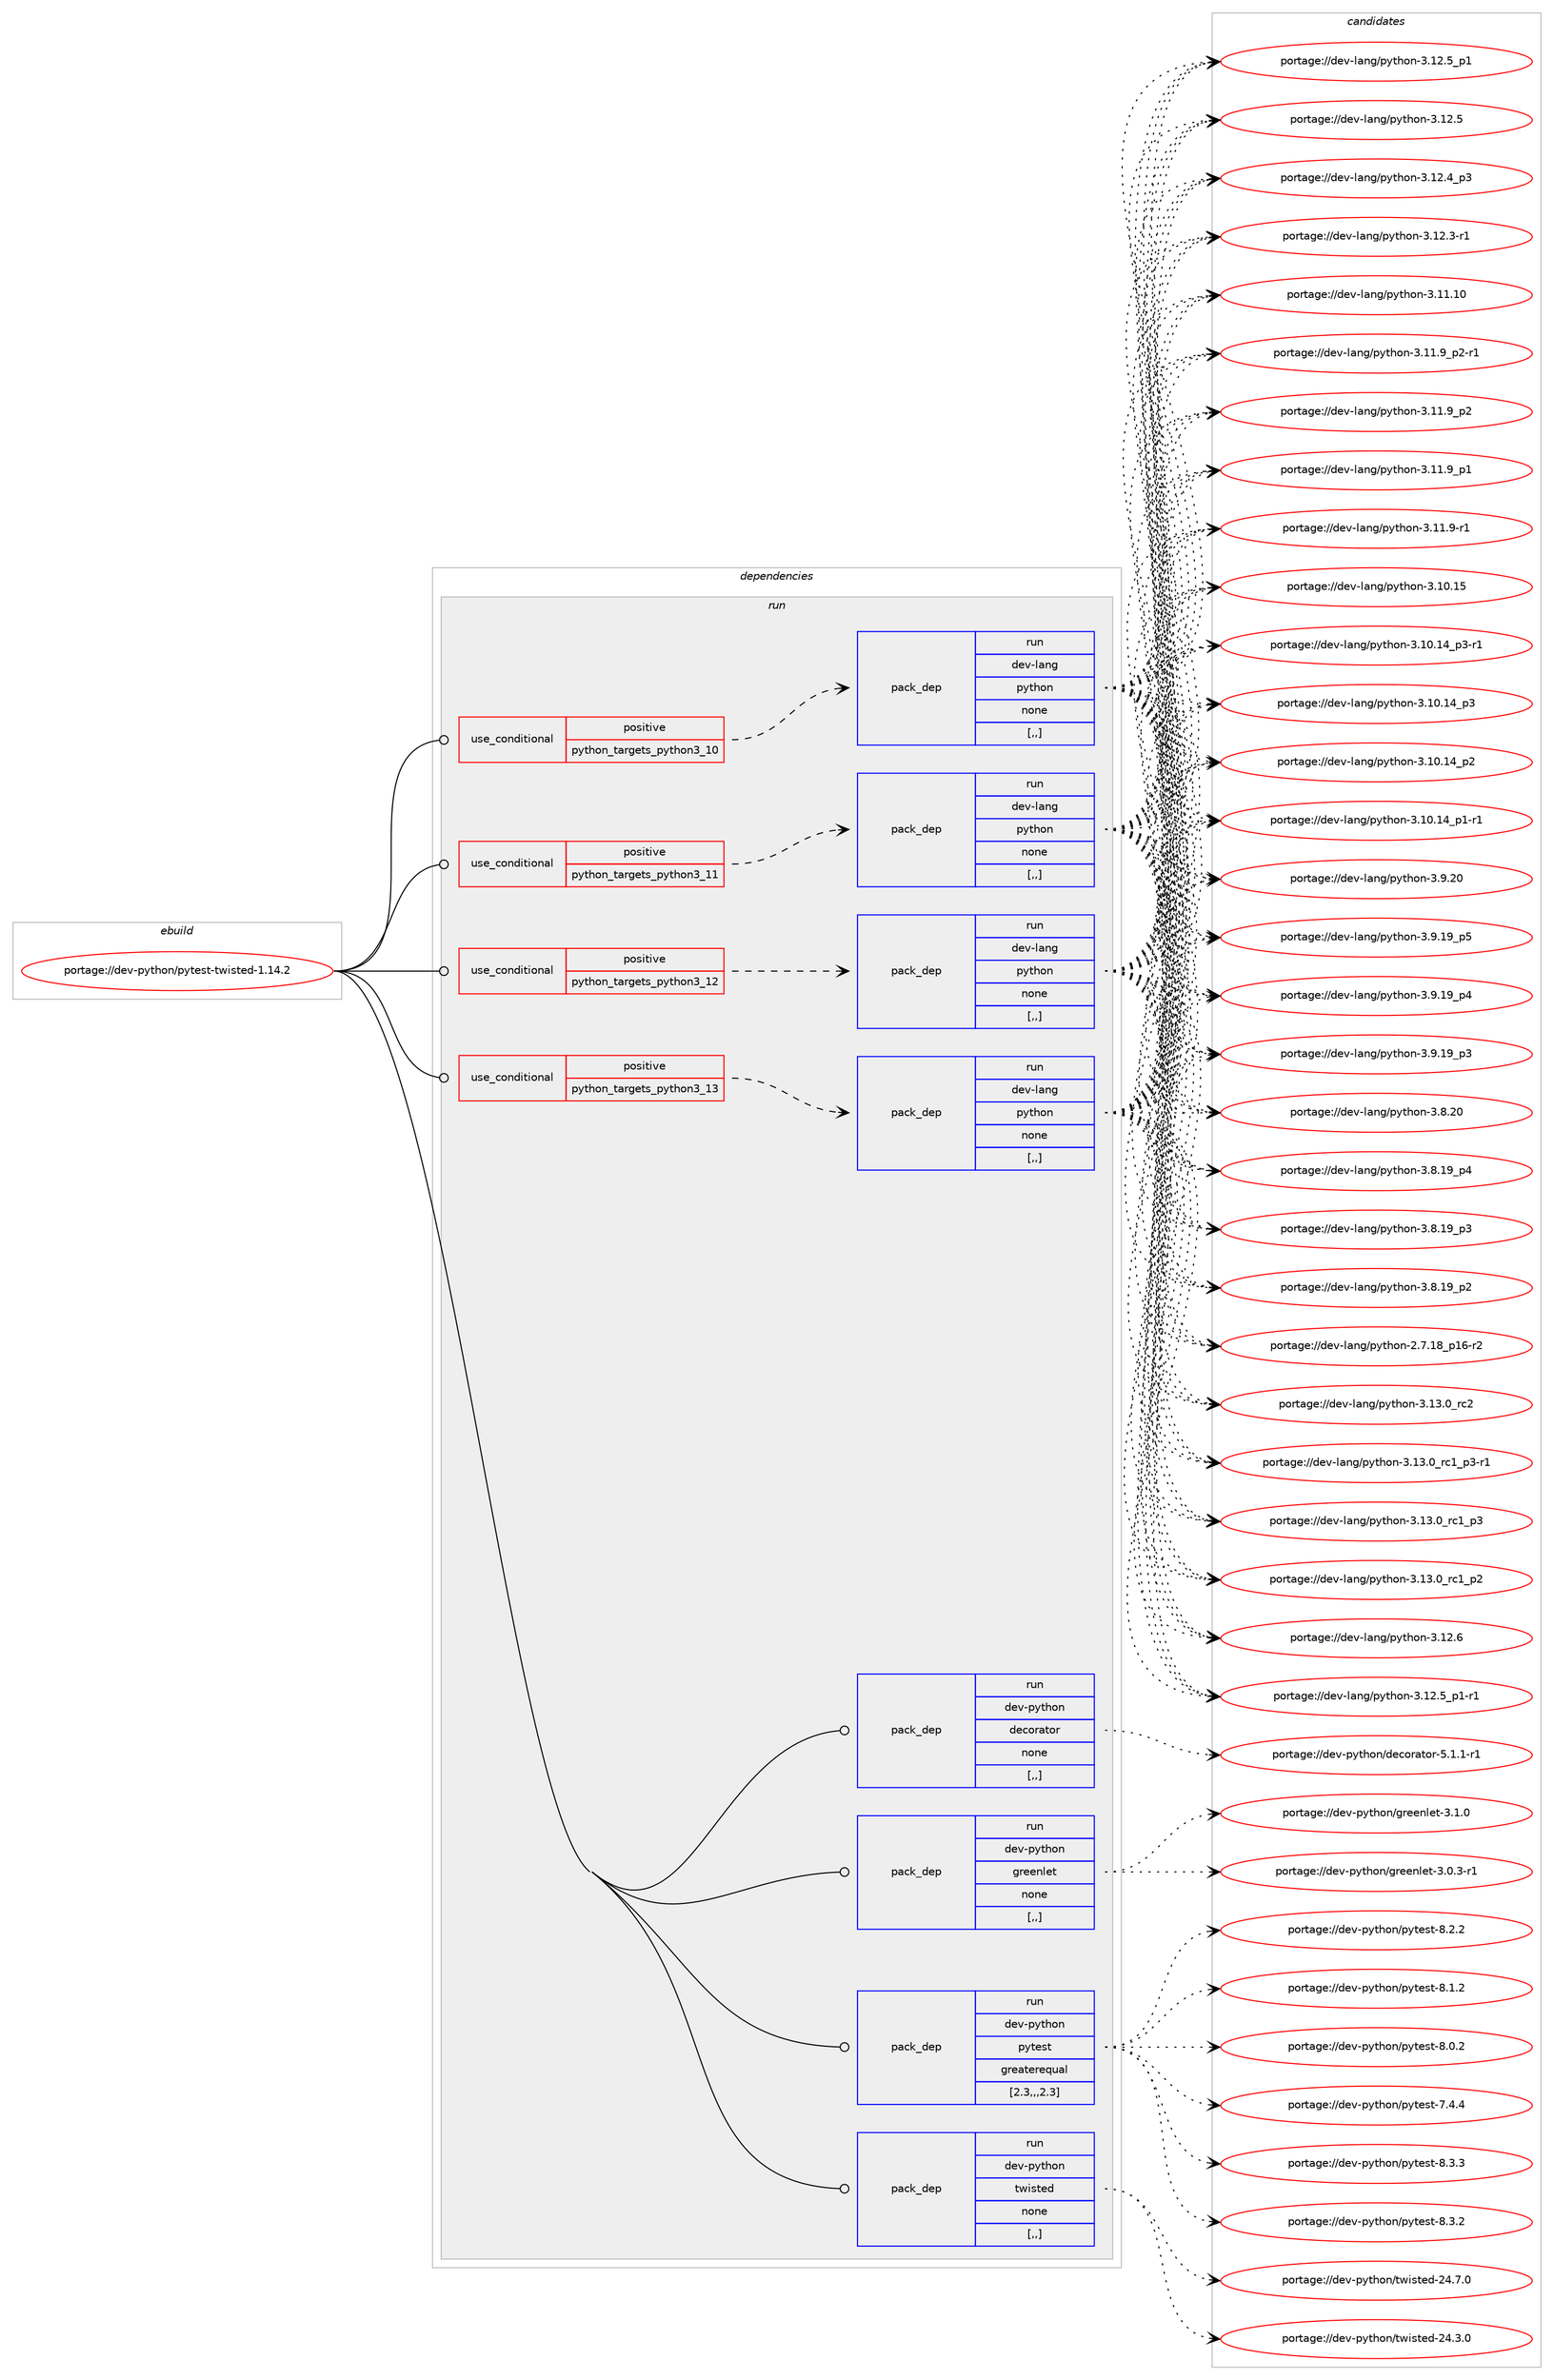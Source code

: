 digraph prolog {

# *************
# Graph options
# *************

newrank=true;
concentrate=true;
compound=true;
graph [rankdir=LR,fontname=Helvetica,fontsize=10,ranksep=1.5];#, ranksep=2.5, nodesep=0.2];
edge  [arrowhead=vee];
node  [fontname=Helvetica,fontsize=10];

# **********
# The ebuild
# **********

subgraph cluster_leftcol {
color=gray;
label=<<i>ebuild</i>>;
id [label="portage://dev-python/pytest-twisted-1.14.2", color=red, width=4, href="../dev-python/pytest-twisted-1.14.2.svg"];
}

# ****************
# The dependencies
# ****************

subgraph cluster_midcol {
color=gray;
label=<<i>dependencies</i>>;
subgraph cluster_compile {
fillcolor="#eeeeee";
style=filled;
label=<<i>compile</i>>;
}
subgraph cluster_compileandrun {
fillcolor="#eeeeee";
style=filled;
label=<<i>compile and run</i>>;
}
subgraph cluster_run {
fillcolor="#eeeeee";
style=filled;
label=<<i>run</i>>;
subgraph cond168730 {
dependency654809 [label=<<TABLE BORDER="0" CELLBORDER="1" CELLSPACING="0" CELLPADDING="4"><TR><TD ROWSPAN="3" CELLPADDING="10">use_conditional</TD></TR><TR><TD>positive</TD></TR><TR><TD>python_targets_python3_10</TD></TR></TABLE>>, shape=none, color=red];
subgraph pack481222 {
dependency654810 [label=<<TABLE BORDER="0" CELLBORDER="1" CELLSPACING="0" CELLPADDING="4" WIDTH="220"><TR><TD ROWSPAN="6" CELLPADDING="30">pack_dep</TD></TR><TR><TD WIDTH="110">run</TD></TR><TR><TD>dev-lang</TD></TR><TR><TD>python</TD></TR><TR><TD>none</TD></TR><TR><TD>[,,]</TD></TR></TABLE>>, shape=none, color=blue];
}
dependency654809:e -> dependency654810:w [weight=20,style="dashed",arrowhead="vee"];
}
id:e -> dependency654809:w [weight=20,style="solid",arrowhead="odot"];
subgraph cond168731 {
dependency654811 [label=<<TABLE BORDER="0" CELLBORDER="1" CELLSPACING="0" CELLPADDING="4"><TR><TD ROWSPAN="3" CELLPADDING="10">use_conditional</TD></TR><TR><TD>positive</TD></TR><TR><TD>python_targets_python3_11</TD></TR></TABLE>>, shape=none, color=red];
subgraph pack481223 {
dependency654812 [label=<<TABLE BORDER="0" CELLBORDER="1" CELLSPACING="0" CELLPADDING="4" WIDTH="220"><TR><TD ROWSPAN="6" CELLPADDING="30">pack_dep</TD></TR><TR><TD WIDTH="110">run</TD></TR><TR><TD>dev-lang</TD></TR><TR><TD>python</TD></TR><TR><TD>none</TD></TR><TR><TD>[,,]</TD></TR></TABLE>>, shape=none, color=blue];
}
dependency654811:e -> dependency654812:w [weight=20,style="dashed",arrowhead="vee"];
}
id:e -> dependency654811:w [weight=20,style="solid",arrowhead="odot"];
subgraph cond168732 {
dependency654813 [label=<<TABLE BORDER="0" CELLBORDER="1" CELLSPACING="0" CELLPADDING="4"><TR><TD ROWSPAN="3" CELLPADDING="10">use_conditional</TD></TR><TR><TD>positive</TD></TR><TR><TD>python_targets_python3_12</TD></TR></TABLE>>, shape=none, color=red];
subgraph pack481224 {
dependency654814 [label=<<TABLE BORDER="0" CELLBORDER="1" CELLSPACING="0" CELLPADDING="4" WIDTH="220"><TR><TD ROWSPAN="6" CELLPADDING="30">pack_dep</TD></TR><TR><TD WIDTH="110">run</TD></TR><TR><TD>dev-lang</TD></TR><TR><TD>python</TD></TR><TR><TD>none</TD></TR><TR><TD>[,,]</TD></TR></TABLE>>, shape=none, color=blue];
}
dependency654813:e -> dependency654814:w [weight=20,style="dashed",arrowhead="vee"];
}
id:e -> dependency654813:w [weight=20,style="solid",arrowhead="odot"];
subgraph cond168733 {
dependency654815 [label=<<TABLE BORDER="0" CELLBORDER="1" CELLSPACING="0" CELLPADDING="4"><TR><TD ROWSPAN="3" CELLPADDING="10">use_conditional</TD></TR><TR><TD>positive</TD></TR><TR><TD>python_targets_python3_13</TD></TR></TABLE>>, shape=none, color=red];
subgraph pack481225 {
dependency654816 [label=<<TABLE BORDER="0" CELLBORDER="1" CELLSPACING="0" CELLPADDING="4" WIDTH="220"><TR><TD ROWSPAN="6" CELLPADDING="30">pack_dep</TD></TR><TR><TD WIDTH="110">run</TD></TR><TR><TD>dev-lang</TD></TR><TR><TD>python</TD></TR><TR><TD>none</TD></TR><TR><TD>[,,]</TD></TR></TABLE>>, shape=none, color=blue];
}
dependency654815:e -> dependency654816:w [weight=20,style="dashed",arrowhead="vee"];
}
id:e -> dependency654815:w [weight=20,style="solid",arrowhead="odot"];
subgraph pack481226 {
dependency654817 [label=<<TABLE BORDER="0" CELLBORDER="1" CELLSPACING="0" CELLPADDING="4" WIDTH="220"><TR><TD ROWSPAN="6" CELLPADDING="30">pack_dep</TD></TR><TR><TD WIDTH="110">run</TD></TR><TR><TD>dev-python</TD></TR><TR><TD>decorator</TD></TR><TR><TD>none</TD></TR><TR><TD>[,,]</TD></TR></TABLE>>, shape=none, color=blue];
}
id:e -> dependency654817:w [weight=20,style="solid",arrowhead="odot"];
subgraph pack481227 {
dependency654818 [label=<<TABLE BORDER="0" CELLBORDER="1" CELLSPACING="0" CELLPADDING="4" WIDTH="220"><TR><TD ROWSPAN="6" CELLPADDING="30">pack_dep</TD></TR><TR><TD WIDTH="110">run</TD></TR><TR><TD>dev-python</TD></TR><TR><TD>greenlet</TD></TR><TR><TD>none</TD></TR><TR><TD>[,,]</TD></TR></TABLE>>, shape=none, color=blue];
}
id:e -> dependency654818:w [weight=20,style="solid",arrowhead="odot"];
subgraph pack481228 {
dependency654819 [label=<<TABLE BORDER="0" CELLBORDER="1" CELLSPACING="0" CELLPADDING="4" WIDTH="220"><TR><TD ROWSPAN="6" CELLPADDING="30">pack_dep</TD></TR><TR><TD WIDTH="110">run</TD></TR><TR><TD>dev-python</TD></TR><TR><TD>pytest</TD></TR><TR><TD>greaterequal</TD></TR><TR><TD>[2.3,,,2.3]</TD></TR></TABLE>>, shape=none, color=blue];
}
id:e -> dependency654819:w [weight=20,style="solid",arrowhead="odot"];
subgraph pack481229 {
dependency654820 [label=<<TABLE BORDER="0" CELLBORDER="1" CELLSPACING="0" CELLPADDING="4" WIDTH="220"><TR><TD ROWSPAN="6" CELLPADDING="30">pack_dep</TD></TR><TR><TD WIDTH="110">run</TD></TR><TR><TD>dev-python</TD></TR><TR><TD>twisted</TD></TR><TR><TD>none</TD></TR><TR><TD>[,,]</TD></TR></TABLE>>, shape=none, color=blue];
}
id:e -> dependency654820:w [weight=20,style="solid",arrowhead="odot"];
}
}

# **************
# The candidates
# **************

subgraph cluster_choices {
rank=same;
color=gray;
label=<<i>candidates</i>>;

subgraph choice481222 {
color=black;
nodesep=1;
choice10010111845108971101034711212111610411111045514649514648951149950 [label="portage://dev-lang/python-3.13.0_rc2", color=red, width=4,href="../dev-lang/python-3.13.0_rc2.svg"];
choice1001011184510897110103471121211161041111104551464951464895114994995112514511449 [label="portage://dev-lang/python-3.13.0_rc1_p3-r1", color=red, width=4,href="../dev-lang/python-3.13.0_rc1_p3-r1.svg"];
choice100101118451089711010347112121116104111110455146495146489511499499511251 [label="portage://dev-lang/python-3.13.0_rc1_p3", color=red, width=4,href="../dev-lang/python-3.13.0_rc1_p3.svg"];
choice100101118451089711010347112121116104111110455146495146489511499499511250 [label="portage://dev-lang/python-3.13.0_rc1_p2", color=red, width=4,href="../dev-lang/python-3.13.0_rc1_p2.svg"];
choice10010111845108971101034711212111610411111045514649504654 [label="portage://dev-lang/python-3.12.6", color=red, width=4,href="../dev-lang/python-3.12.6.svg"];
choice1001011184510897110103471121211161041111104551464950465395112494511449 [label="portage://dev-lang/python-3.12.5_p1-r1", color=red, width=4,href="../dev-lang/python-3.12.5_p1-r1.svg"];
choice100101118451089711010347112121116104111110455146495046539511249 [label="portage://dev-lang/python-3.12.5_p1", color=red, width=4,href="../dev-lang/python-3.12.5_p1.svg"];
choice10010111845108971101034711212111610411111045514649504653 [label="portage://dev-lang/python-3.12.5", color=red, width=4,href="../dev-lang/python-3.12.5.svg"];
choice100101118451089711010347112121116104111110455146495046529511251 [label="portage://dev-lang/python-3.12.4_p3", color=red, width=4,href="../dev-lang/python-3.12.4_p3.svg"];
choice100101118451089711010347112121116104111110455146495046514511449 [label="portage://dev-lang/python-3.12.3-r1", color=red, width=4,href="../dev-lang/python-3.12.3-r1.svg"];
choice1001011184510897110103471121211161041111104551464949464948 [label="portage://dev-lang/python-3.11.10", color=red, width=4,href="../dev-lang/python-3.11.10.svg"];
choice1001011184510897110103471121211161041111104551464949465795112504511449 [label="portage://dev-lang/python-3.11.9_p2-r1", color=red, width=4,href="../dev-lang/python-3.11.9_p2-r1.svg"];
choice100101118451089711010347112121116104111110455146494946579511250 [label="portage://dev-lang/python-3.11.9_p2", color=red, width=4,href="../dev-lang/python-3.11.9_p2.svg"];
choice100101118451089711010347112121116104111110455146494946579511249 [label="portage://dev-lang/python-3.11.9_p1", color=red, width=4,href="../dev-lang/python-3.11.9_p1.svg"];
choice100101118451089711010347112121116104111110455146494946574511449 [label="portage://dev-lang/python-3.11.9-r1", color=red, width=4,href="../dev-lang/python-3.11.9-r1.svg"];
choice1001011184510897110103471121211161041111104551464948464953 [label="portage://dev-lang/python-3.10.15", color=red, width=4,href="../dev-lang/python-3.10.15.svg"];
choice100101118451089711010347112121116104111110455146494846495295112514511449 [label="portage://dev-lang/python-3.10.14_p3-r1", color=red, width=4,href="../dev-lang/python-3.10.14_p3-r1.svg"];
choice10010111845108971101034711212111610411111045514649484649529511251 [label="portage://dev-lang/python-3.10.14_p3", color=red, width=4,href="../dev-lang/python-3.10.14_p3.svg"];
choice10010111845108971101034711212111610411111045514649484649529511250 [label="portage://dev-lang/python-3.10.14_p2", color=red, width=4,href="../dev-lang/python-3.10.14_p2.svg"];
choice100101118451089711010347112121116104111110455146494846495295112494511449 [label="portage://dev-lang/python-3.10.14_p1-r1", color=red, width=4,href="../dev-lang/python-3.10.14_p1-r1.svg"];
choice10010111845108971101034711212111610411111045514657465048 [label="portage://dev-lang/python-3.9.20", color=red, width=4,href="../dev-lang/python-3.9.20.svg"];
choice100101118451089711010347112121116104111110455146574649579511253 [label="portage://dev-lang/python-3.9.19_p5", color=red, width=4,href="../dev-lang/python-3.9.19_p5.svg"];
choice100101118451089711010347112121116104111110455146574649579511252 [label="portage://dev-lang/python-3.9.19_p4", color=red, width=4,href="../dev-lang/python-3.9.19_p4.svg"];
choice100101118451089711010347112121116104111110455146574649579511251 [label="portage://dev-lang/python-3.9.19_p3", color=red, width=4,href="../dev-lang/python-3.9.19_p3.svg"];
choice10010111845108971101034711212111610411111045514656465048 [label="portage://dev-lang/python-3.8.20", color=red, width=4,href="../dev-lang/python-3.8.20.svg"];
choice100101118451089711010347112121116104111110455146564649579511252 [label="portage://dev-lang/python-3.8.19_p4", color=red, width=4,href="../dev-lang/python-3.8.19_p4.svg"];
choice100101118451089711010347112121116104111110455146564649579511251 [label="portage://dev-lang/python-3.8.19_p3", color=red, width=4,href="../dev-lang/python-3.8.19_p3.svg"];
choice100101118451089711010347112121116104111110455146564649579511250 [label="portage://dev-lang/python-3.8.19_p2", color=red, width=4,href="../dev-lang/python-3.8.19_p2.svg"];
choice100101118451089711010347112121116104111110455046554649569511249544511450 [label="portage://dev-lang/python-2.7.18_p16-r2", color=red, width=4,href="../dev-lang/python-2.7.18_p16-r2.svg"];
dependency654810:e -> choice10010111845108971101034711212111610411111045514649514648951149950:w [style=dotted,weight="100"];
dependency654810:e -> choice1001011184510897110103471121211161041111104551464951464895114994995112514511449:w [style=dotted,weight="100"];
dependency654810:e -> choice100101118451089711010347112121116104111110455146495146489511499499511251:w [style=dotted,weight="100"];
dependency654810:e -> choice100101118451089711010347112121116104111110455146495146489511499499511250:w [style=dotted,weight="100"];
dependency654810:e -> choice10010111845108971101034711212111610411111045514649504654:w [style=dotted,weight="100"];
dependency654810:e -> choice1001011184510897110103471121211161041111104551464950465395112494511449:w [style=dotted,weight="100"];
dependency654810:e -> choice100101118451089711010347112121116104111110455146495046539511249:w [style=dotted,weight="100"];
dependency654810:e -> choice10010111845108971101034711212111610411111045514649504653:w [style=dotted,weight="100"];
dependency654810:e -> choice100101118451089711010347112121116104111110455146495046529511251:w [style=dotted,weight="100"];
dependency654810:e -> choice100101118451089711010347112121116104111110455146495046514511449:w [style=dotted,weight="100"];
dependency654810:e -> choice1001011184510897110103471121211161041111104551464949464948:w [style=dotted,weight="100"];
dependency654810:e -> choice1001011184510897110103471121211161041111104551464949465795112504511449:w [style=dotted,weight="100"];
dependency654810:e -> choice100101118451089711010347112121116104111110455146494946579511250:w [style=dotted,weight="100"];
dependency654810:e -> choice100101118451089711010347112121116104111110455146494946579511249:w [style=dotted,weight="100"];
dependency654810:e -> choice100101118451089711010347112121116104111110455146494946574511449:w [style=dotted,weight="100"];
dependency654810:e -> choice1001011184510897110103471121211161041111104551464948464953:w [style=dotted,weight="100"];
dependency654810:e -> choice100101118451089711010347112121116104111110455146494846495295112514511449:w [style=dotted,weight="100"];
dependency654810:e -> choice10010111845108971101034711212111610411111045514649484649529511251:w [style=dotted,weight="100"];
dependency654810:e -> choice10010111845108971101034711212111610411111045514649484649529511250:w [style=dotted,weight="100"];
dependency654810:e -> choice100101118451089711010347112121116104111110455146494846495295112494511449:w [style=dotted,weight="100"];
dependency654810:e -> choice10010111845108971101034711212111610411111045514657465048:w [style=dotted,weight="100"];
dependency654810:e -> choice100101118451089711010347112121116104111110455146574649579511253:w [style=dotted,weight="100"];
dependency654810:e -> choice100101118451089711010347112121116104111110455146574649579511252:w [style=dotted,weight="100"];
dependency654810:e -> choice100101118451089711010347112121116104111110455146574649579511251:w [style=dotted,weight="100"];
dependency654810:e -> choice10010111845108971101034711212111610411111045514656465048:w [style=dotted,weight="100"];
dependency654810:e -> choice100101118451089711010347112121116104111110455146564649579511252:w [style=dotted,weight="100"];
dependency654810:e -> choice100101118451089711010347112121116104111110455146564649579511251:w [style=dotted,weight="100"];
dependency654810:e -> choice100101118451089711010347112121116104111110455146564649579511250:w [style=dotted,weight="100"];
dependency654810:e -> choice100101118451089711010347112121116104111110455046554649569511249544511450:w [style=dotted,weight="100"];
}
subgraph choice481223 {
color=black;
nodesep=1;
choice10010111845108971101034711212111610411111045514649514648951149950 [label="portage://dev-lang/python-3.13.0_rc2", color=red, width=4,href="../dev-lang/python-3.13.0_rc2.svg"];
choice1001011184510897110103471121211161041111104551464951464895114994995112514511449 [label="portage://dev-lang/python-3.13.0_rc1_p3-r1", color=red, width=4,href="../dev-lang/python-3.13.0_rc1_p3-r1.svg"];
choice100101118451089711010347112121116104111110455146495146489511499499511251 [label="portage://dev-lang/python-3.13.0_rc1_p3", color=red, width=4,href="../dev-lang/python-3.13.0_rc1_p3.svg"];
choice100101118451089711010347112121116104111110455146495146489511499499511250 [label="portage://dev-lang/python-3.13.0_rc1_p2", color=red, width=4,href="../dev-lang/python-3.13.0_rc1_p2.svg"];
choice10010111845108971101034711212111610411111045514649504654 [label="portage://dev-lang/python-3.12.6", color=red, width=4,href="../dev-lang/python-3.12.6.svg"];
choice1001011184510897110103471121211161041111104551464950465395112494511449 [label="portage://dev-lang/python-3.12.5_p1-r1", color=red, width=4,href="../dev-lang/python-3.12.5_p1-r1.svg"];
choice100101118451089711010347112121116104111110455146495046539511249 [label="portage://dev-lang/python-3.12.5_p1", color=red, width=4,href="../dev-lang/python-3.12.5_p1.svg"];
choice10010111845108971101034711212111610411111045514649504653 [label="portage://dev-lang/python-3.12.5", color=red, width=4,href="../dev-lang/python-3.12.5.svg"];
choice100101118451089711010347112121116104111110455146495046529511251 [label="portage://dev-lang/python-3.12.4_p3", color=red, width=4,href="../dev-lang/python-3.12.4_p3.svg"];
choice100101118451089711010347112121116104111110455146495046514511449 [label="portage://dev-lang/python-3.12.3-r1", color=red, width=4,href="../dev-lang/python-3.12.3-r1.svg"];
choice1001011184510897110103471121211161041111104551464949464948 [label="portage://dev-lang/python-3.11.10", color=red, width=4,href="../dev-lang/python-3.11.10.svg"];
choice1001011184510897110103471121211161041111104551464949465795112504511449 [label="portage://dev-lang/python-3.11.9_p2-r1", color=red, width=4,href="../dev-lang/python-3.11.9_p2-r1.svg"];
choice100101118451089711010347112121116104111110455146494946579511250 [label="portage://dev-lang/python-3.11.9_p2", color=red, width=4,href="../dev-lang/python-3.11.9_p2.svg"];
choice100101118451089711010347112121116104111110455146494946579511249 [label="portage://dev-lang/python-3.11.9_p1", color=red, width=4,href="../dev-lang/python-3.11.9_p1.svg"];
choice100101118451089711010347112121116104111110455146494946574511449 [label="portage://dev-lang/python-3.11.9-r1", color=red, width=4,href="../dev-lang/python-3.11.9-r1.svg"];
choice1001011184510897110103471121211161041111104551464948464953 [label="portage://dev-lang/python-3.10.15", color=red, width=4,href="../dev-lang/python-3.10.15.svg"];
choice100101118451089711010347112121116104111110455146494846495295112514511449 [label="portage://dev-lang/python-3.10.14_p3-r1", color=red, width=4,href="../dev-lang/python-3.10.14_p3-r1.svg"];
choice10010111845108971101034711212111610411111045514649484649529511251 [label="portage://dev-lang/python-3.10.14_p3", color=red, width=4,href="../dev-lang/python-3.10.14_p3.svg"];
choice10010111845108971101034711212111610411111045514649484649529511250 [label="portage://dev-lang/python-3.10.14_p2", color=red, width=4,href="../dev-lang/python-3.10.14_p2.svg"];
choice100101118451089711010347112121116104111110455146494846495295112494511449 [label="portage://dev-lang/python-3.10.14_p1-r1", color=red, width=4,href="../dev-lang/python-3.10.14_p1-r1.svg"];
choice10010111845108971101034711212111610411111045514657465048 [label="portage://dev-lang/python-3.9.20", color=red, width=4,href="../dev-lang/python-3.9.20.svg"];
choice100101118451089711010347112121116104111110455146574649579511253 [label="portage://dev-lang/python-3.9.19_p5", color=red, width=4,href="../dev-lang/python-3.9.19_p5.svg"];
choice100101118451089711010347112121116104111110455146574649579511252 [label="portage://dev-lang/python-3.9.19_p4", color=red, width=4,href="../dev-lang/python-3.9.19_p4.svg"];
choice100101118451089711010347112121116104111110455146574649579511251 [label="portage://dev-lang/python-3.9.19_p3", color=red, width=4,href="../dev-lang/python-3.9.19_p3.svg"];
choice10010111845108971101034711212111610411111045514656465048 [label="portage://dev-lang/python-3.8.20", color=red, width=4,href="../dev-lang/python-3.8.20.svg"];
choice100101118451089711010347112121116104111110455146564649579511252 [label="portage://dev-lang/python-3.8.19_p4", color=red, width=4,href="../dev-lang/python-3.8.19_p4.svg"];
choice100101118451089711010347112121116104111110455146564649579511251 [label="portage://dev-lang/python-3.8.19_p3", color=red, width=4,href="../dev-lang/python-3.8.19_p3.svg"];
choice100101118451089711010347112121116104111110455146564649579511250 [label="portage://dev-lang/python-3.8.19_p2", color=red, width=4,href="../dev-lang/python-3.8.19_p2.svg"];
choice100101118451089711010347112121116104111110455046554649569511249544511450 [label="portage://dev-lang/python-2.7.18_p16-r2", color=red, width=4,href="../dev-lang/python-2.7.18_p16-r2.svg"];
dependency654812:e -> choice10010111845108971101034711212111610411111045514649514648951149950:w [style=dotted,weight="100"];
dependency654812:e -> choice1001011184510897110103471121211161041111104551464951464895114994995112514511449:w [style=dotted,weight="100"];
dependency654812:e -> choice100101118451089711010347112121116104111110455146495146489511499499511251:w [style=dotted,weight="100"];
dependency654812:e -> choice100101118451089711010347112121116104111110455146495146489511499499511250:w [style=dotted,weight="100"];
dependency654812:e -> choice10010111845108971101034711212111610411111045514649504654:w [style=dotted,weight="100"];
dependency654812:e -> choice1001011184510897110103471121211161041111104551464950465395112494511449:w [style=dotted,weight="100"];
dependency654812:e -> choice100101118451089711010347112121116104111110455146495046539511249:w [style=dotted,weight="100"];
dependency654812:e -> choice10010111845108971101034711212111610411111045514649504653:w [style=dotted,weight="100"];
dependency654812:e -> choice100101118451089711010347112121116104111110455146495046529511251:w [style=dotted,weight="100"];
dependency654812:e -> choice100101118451089711010347112121116104111110455146495046514511449:w [style=dotted,weight="100"];
dependency654812:e -> choice1001011184510897110103471121211161041111104551464949464948:w [style=dotted,weight="100"];
dependency654812:e -> choice1001011184510897110103471121211161041111104551464949465795112504511449:w [style=dotted,weight="100"];
dependency654812:e -> choice100101118451089711010347112121116104111110455146494946579511250:w [style=dotted,weight="100"];
dependency654812:e -> choice100101118451089711010347112121116104111110455146494946579511249:w [style=dotted,weight="100"];
dependency654812:e -> choice100101118451089711010347112121116104111110455146494946574511449:w [style=dotted,weight="100"];
dependency654812:e -> choice1001011184510897110103471121211161041111104551464948464953:w [style=dotted,weight="100"];
dependency654812:e -> choice100101118451089711010347112121116104111110455146494846495295112514511449:w [style=dotted,weight="100"];
dependency654812:e -> choice10010111845108971101034711212111610411111045514649484649529511251:w [style=dotted,weight="100"];
dependency654812:e -> choice10010111845108971101034711212111610411111045514649484649529511250:w [style=dotted,weight="100"];
dependency654812:e -> choice100101118451089711010347112121116104111110455146494846495295112494511449:w [style=dotted,weight="100"];
dependency654812:e -> choice10010111845108971101034711212111610411111045514657465048:w [style=dotted,weight="100"];
dependency654812:e -> choice100101118451089711010347112121116104111110455146574649579511253:w [style=dotted,weight="100"];
dependency654812:e -> choice100101118451089711010347112121116104111110455146574649579511252:w [style=dotted,weight="100"];
dependency654812:e -> choice100101118451089711010347112121116104111110455146574649579511251:w [style=dotted,weight="100"];
dependency654812:e -> choice10010111845108971101034711212111610411111045514656465048:w [style=dotted,weight="100"];
dependency654812:e -> choice100101118451089711010347112121116104111110455146564649579511252:w [style=dotted,weight="100"];
dependency654812:e -> choice100101118451089711010347112121116104111110455146564649579511251:w [style=dotted,weight="100"];
dependency654812:e -> choice100101118451089711010347112121116104111110455146564649579511250:w [style=dotted,weight="100"];
dependency654812:e -> choice100101118451089711010347112121116104111110455046554649569511249544511450:w [style=dotted,weight="100"];
}
subgraph choice481224 {
color=black;
nodesep=1;
choice10010111845108971101034711212111610411111045514649514648951149950 [label="portage://dev-lang/python-3.13.0_rc2", color=red, width=4,href="../dev-lang/python-3.13.0_rc2.svg"];
choice1001011184510897110103471121211161041111104551464951464895114994995112514511449 [label="portage://dev-lang/python-3.13.0_rc1_p3-r1", color=red, width=4,href="../dev-lang/python-3.13.0_rc1_p3-r1.svg"];
choice100101118451089711010347112121116104111110455146495146489511499499511251 [label="portage://dev-lang/python-3.13.0_rc1_p3", color=red, width=4,href="../dev-lang/python-3.13.0_rc1_p3.svg"];
choice100101118451089711010347112121116104111110455146495146489511499499511250 [label="portage://dev-lang/python-3.13.0_rc1_p2", color=red, width=4,href="../dev-lang/python-3.13.0_rc1_p2.svg"];
choice10010111845108971101034711212111610411111045514649504654 [label="portage://dev-lang/python-3.12.6", color=red, width=4,href="../dev-lang/python-3.12.6.svg"];
choice1001011184510897110103471121211161041111104551464950465395112494511449 [label="portage://dev-lang/python-3.12.5_p1-r1", color=red, width=4,href="../dev-lang/python-3.12.5_p1-r1.svg"];
choice100101118451089711010347112121116104111110455146495046539511249 [label="portage://dev-lang/python-3.12.5_p1", color=red, width=4,href="../dev-lang/python-3.12.5_p1.svg"];
choice10010111845108971101034711212111610411111045514649504653 [label="portage://dev-lang/python-3.12.5", color=red, width=4,href="../dev-lang/python-3.12.5.svg"];
choice100101118451089711010347112121116104111110455146495046529511251 [label="portage://dev-lang/python-3.12.4_p3", color=red, width=4,href="../dev-lang/python-3.12.4_p3.svg"];
choice100101118451089711010347112121116104111110455146495046514511449 [label="portage://dev-lang/python-3.12.3-r1", color=red, width=4,href="../dev-lang/python-3.12.3-r1.svg"];
choice1001011184510897110103471121211161041111104551464949464948 [label="portage://dev-lang/python-3.11.10", color=red, width=4,href="../dev-lang/python-3.11.10.svg"];
choice1001011184510897110103471121211161041111104551464949465795112504511449 [label="portage://dev-lang/python-3.11.9_p2-r1", color=red, width=4,href="../dev-lang/python-3.11.9_p2-r1.svg"];
choice100101118451089711010347112121116104111110455146494946579511250 [label="portage://dev-lang/python-3.11.9_p2", color=red, width=4,href="../dev-lang/python-3.11.9_p2.svg"];
choice100101118451089711010347112121116104111110455146494946579511249 [label="portage://dev-lang/python-3.11.9_p1", color=red, width=4,href="../dev-lang/python-3.11.9_p1.svg"];
choice100101118451089711010347112121116104111110455146494946574511449 [label="portage://dev-lang/python-3.11.9-r1", color=red, width=4,href="../dev-lang/python-3.11.9-r1.svg"];
choice1001011184510897110103471121211161041111104551464948464953 [label="portage://dev-lang/python-3.10.15", color=red, width=4,href="../dev-lang/python-3.10.15.svg"];
choice100101118451089711010347112121116104111110455146494846495295112514511449 [label="portage://dev-lang/python-3.10.14_p3-r1", color=red, width=4,href="../dev-lang/python-3.10.14_p3-r1.svg"];
choice10010111845108971101034711212111610411111045514649484649529511251 [label="portage://dev-lang/python-3.10.14_p3", color=red, width=4,href="../dev-lang/python-3.10.14_p3.svg"];
choice10010111845108971101034711212111610411111045514649484649529511250 [label="portage://dev-lang/python-3.10.14_p2", color=red, width=4,href="../dev-lang/python-3.10.14_p2.svg"];
choice100101118451089711010347112121116104111110455146494846495295112494511449 [label="portage://dev-lang/python-3.10.14_p1-r1", color=red, width=4,href="../dev-lang/python-3.10.14_p1-r1.svg"];
choice10010111845108971101034711212111610411111045514657465048 [label="portage://dev-lang/python-3.9.20", color=red, width=4,href="../dev-lang/python-3.9.20.svg"];
choice100101118451089711010347112121116104111110455146574649579511253 [label="portage://dev-lang/python-3.9.19_p5", color=red, width=4,href="../dev-lang/python-3.9.19_p5.svg"];
choice100101118451089711010347112121116104111110455146574649579511252 [label="portage://dev-lang/python-3.9.19_p4", color=red, width=4,href="../dev-lang/python-3.9.19_p4.svg"];
choice100101118451089711010347112121116104111110455146574649579511251 [label="portage://dev-lang/python-3.9.19_p3", color=red, width=4,href="../dev-lang/python-3.9.19_p3.svg"];
choice10010111845108971101034711212111610411111045514656465048 [label="portage://dev-lang/python-3.8.20", color=red, width=4,href="../dev-lang/python-3.8.20.svg"];
choice100101118451089711010347112121116104111110455146564649579511252 [label="portage://dev-lang/python-3.8.19_p4", color=red, width=4,href="../dev-lang/python-3.8.19_p4.svg"];
choice100101118451089711010347112121116104111110455146564649579511251 [label="portage://dev-lang/python-3.8.19_p3", color=red, width=4,href="../dev-lang/python-3.8.19_p3.svg"];
choice100101118451089711010347112121116104111110455146564649579511250 [label="portage://dev-lang/python-3.8.19_p2", color=red, width=4,href="../dev-lang/python-3.8.19_p2.svg"];
choice100101118451089711010347112121116104111110455046554649569511249544511450 [label="portage://dev-lang/python-2.7.18_p16-r2", color=red, width=4,href="../dev-lang/python-2.7.18_p16-r2.svg"];
dependency654814:e -> choice10010111845108971101034711212111610411111045514649514648951149950:w [style=dotted,weight="100"];
dependency654814:e -> choice1001011184510897110103471121211161041111104551464951464895114994995112514511449:w [style=dotted,weight="100"];
dependency654814:e -> choice100101118451089711010347112121116104111110455146495146489511499499511251:w [style=dotted,weight="100"];
dependency654814:e -> choice100101118451089711010347112121116104111110455146495146489511499499511250:w [style=dotted,weight="100"];
dependency654814:e -> choice10010111845108971101034711212111610411111045514649504654:w [style=dotted,weight="100"];
dependency654814:e -> choice1001011184510897110103471121211161041111104551464950465395112494511449:w [style=dotted,weight="100"];
dependency654814:e -> choice100101118451089711010347112121116104111110455146495046539511249:w [style=dotted,weight="100"];
dependency654814:e -> choice10010111845108971101034711212111610411111045514649504653:w [style=dotted,weight="100"];
dependency654814:e -> choice100101118451089711010347112121116104111110455146495046529511251:w [style=dotted,weight="100"];
dependency654814:e -> choice100101118451089711010347112121116104111110455146495046514511449:w [style=dotted,weight="100"];
dependency654814:e -> choice1001011184510897110103471121211161041111104551464949464948:w [style=dotted,weight="100"];
dependency654814:e -> choice1001011184510897110103471121211161041111104551464949465795112504511449:w [style=dotted,weight="100"];
dependency654814:e -> choice100101118451089711010347112121116104111110455146494946579511250:w [style=dotted,weight="100"];
dependency654814:e -> choice100101118451089711010347112121116104111110455146494946579511249:w [style=dotted,weight="100"];
dependency654814:e -> choice100101118451089711010347112121116104111110455146494946574511449:w [style=dotted,weight="100"];
dependency654814:e -> choice1001011184510897110103471121211161041111104551464948464953:w [style=dotted,weight="100"];
dependency654814:e -> choice100101118451089711010347112121116104111110455146494846495295112514511449:w [style=dotted,weight="100"];
dependency654814:e -> choice10010111845108971101034711212111610411111045514649484649529511251:w [style=dotted,weight="100"];
dependency654814:e -> choice10010111845108971101034711212111610411111045514649484649529511250:w [style=dotted,weight="100"];
dependency654814:e -> choice100101118451089711010347112121116104111110455146494846495295112494511449:w [style=dotted,weight="100"];
dependency654814:e -> choice10010111845108971101034711212111610411111045514657465048:w [style=dotted,weight="100"];
dependency654814:e -> choice100101118451089711010347112121116104111110455146574649579511253:w [style=dotted,weight="100"];
dependency654814:e -> choice100101118451089711010347112121116104111110455146574649579511252:w [style=dotted,weight="100"];
dependency654814:e -> choice100101118451089711010347112121116104111110455146574649579511251:w [style=dotted,weight="100"];
dependency654814:e -> choice10010111845108971101034711212111610411111045514656465048:w [style=dotted,weight="100"];
dependency654814:e -> choice100101118451089711010347112121116104111110455146564649579511252:w [style=dotted,weight="100"];
dependency654814:e -> choice100101118451089711010347112121116104111110455146564649579511251:w [style=dotted,weight="100"];
dependency654814:e -> choice100101118451089711010347112121116104111110455146564649579511250:w [style=dotted,weight="100"];
dependency654814:e -> choice100101118451089711010347112121116104111110455046554649569511249544511450:w [style=dotted,weight="100"];
}
subgraph choice481225 {
color=black;
nodesep=1;
choice10010111845108971101034711212111610411111045514649514648951149950 [label="portage://dev-lang/python-3.13.0_rc2", color=red, width=4,href="../dev-lang/python-3.13.0_rc2.svg"];
choice1001011184510897110103471121211161041111104551464951464895114994995112514511449 [label="portage://dev-lang/python-3.13.0_rc1_p3-r1", color=red, width=4,href="../dev-lang/python-3.13.0_rc1_p3-r1.svg"];
choice100101118451089711010347112121116104111110455146495146489511499499511251 [label="portage://dev-lang/python-3.13.0_rc1_p3", color=red, width=4,href="../dev-lang/python-3.13.0_rc1_p3.svg"];
choice100101118451089711010347112121116104111110455146495146489511499499511250 [label="portage://dev-lang/python-3.13.0_rc1_p2", color=red, width=4,href="../dev-lang/python-3.13.0_rc1_p2.svg"];
choice10010111845108971101034711212111610411111045514649504654 [label="portage://dev-lang/python-3.12.6", color=red, width=4,href="../dev-lang/python-3.12.6.svg"];
choice1001011184510897110103471121211161041111104551464950465395112494511449 [label="portage://dev-lang/python-3.12.5_p1-r1", color=red, width=4,href="../dev-lang/python-3.12.5_p1-r1.svg"];
choice100101118451089711010347112121116104111110455146495046539511249 [label="portage://dev-lang/python-3.12.5_p1", color=red, width=4,href="../dev-lang/python-3.12.5_p1.svg"];
choice10010111845108971101034711212111610411111045514649504653 [label="portage://dev-lang/python-3.12.5", color=red, width=4,href="../dev-lang/python-3.12.5.svg"];
choice100101118451089711010347112121116104111110455146495046529511251 [label="portage://dev-lang/python-3.12.4_p3", color=red, width=4,href="../dev-lang/python-3.12.4_p3.svg"];
choice100101118451089711010347112121116104111110455146495046514511449 [label="portage://dev-lang/python-3.12.3-r1", color=red, width=4,href="../dev-lang/python-3.12.3-r1.svg"];
choice1001011184510897110103471121211161041111104551464949464948 [label="portage://dev-lang/python-3.11.10", color=red, width=4,href="../dev-lang/python-3.11.10.svg"];
choice1001011184510897110103471121211161041111104551464949465795112504511449 [label="portage://dev-lang/python-3.11.9_p2-r1", color=red, width=4,href="../dev-lang/python-3.11.9_p2-r1.svg"];
choice100101118451089711010347112121116104111110455146494946579511250 [label="portage://dev-lang/python-3.11.9_p2", color=red, width=4,href="../dev-lang/python-3.11.9_p2.svg"];
choice100101118451089711010347112121116104111110455146494946579511249 [label="portage://dev-lang/python-3.11.9_p1", color=red, width=4,href="../dev-lang/python-3.11.9_p1.svg"];
choice100101118451089711010347112121116104111110455146494946574511449 [label="portage://dev-lang/python-3.11.9-r1", color=red, width=4,href="../dev-lang/python-3.11.9-r1.svg"];
choice1001011184510897110103471121211161041111104551464948464953 [label="portage://dev-lang/python-3.10.15", color=red, width=4,href="../dev-lang/python-3.10.15.svg"];
choice100101118451089711010347112121116104111110455146494846495295112514511449 [label="portage://dev-lang/python-3.10.14_p3-r1", color=red, width=4,href="../dev-lang/python-3.10.14_p3-r1.svg"];
choice10010111845108971101034711212111610411111045514649484649529511251 [label="portage://dev-lang/python-3.10.14_p3", color=red, width=4,href="../dev-lang/python-3.10.14_p3.svg"];
choice10010111845108971101034711212111610411111045514649484649529511250 [label="portage://dev-lang/python-3.10.14_p2", color=red, width=4,href="../dev-lang/python-3.10.14_p2.svg"];
choice100101118451089711010347112121116104111110455146494846495295112494511449 [label="portage://dev-lang/python-3.10.14_p1-r1", color=red, width=4,href="../dev-lang/python-3.10.14_p1-r1.svg"];
choice10010111845108971101034711212111610411111045514657465048 [label="portage://dev-lang/python-3.9.20", color=red, width=4,href="../dev-lang/python-3.9.20.svg"];
choice100101118451089711010347112121116104111110455146574649579511253 [label="portage://dev-lang/python-3.9.19_p5", color=red, width=4,href="../dev-lang/python-3.9.19_p5.svg"];
choice100101118451089711010347112121116104111110455146574649579511252 [label="portage://dev-lang/python-3.9.19_p4", color=red, width=4,href="../dev-lang/python-3.9.19_p4.svg"];
choice100101118451089711010347112121116104111110455146574649579511251 [label="portage://dev-lang/python-3.9.19_p3", color=red, width=4,href="../dev-lang/python-3.9.19_p3.svg"];
choice10010111845108971101034711212111610411111045514656465048 [label="portage://dev-lang/python-3.8.20", color=red, width=4,href="../dev-lang/python-3.8.20.svg"];
choice100101118451089711010347112121116104111110455146564649579511252 [label="portage://dev-lang/python-3.8.19_p4", color=red, width=4,href="../dev-lang/python-3.8.19_p4.svg"];
choice100101118451089711010347112121116104111110455146564649579511251 [label="portage://dev-lang/python-3.8.19_p3", color=red, width=4,href="../dev-lang/python-3.8.19_p3.svg"];
choice100101118451089711010347112121116104111110455146564649579511250 [label="portage://dev-lang/python-3.8.19_p2", color=red, width=4,href="../dev-lang/python-3.8.19_p2.svg"];
choice100101118451089711010347112121116104111110455046554649569511249544511450 [label="portage://dev-lang/python-2.7.18_p16-r2", color=red, width=4,href="../dev-lang/python-2.7.18_p16-r2.svg"];
dependency654816:e -> choice10010111845108971101034711212111610411111045514649514648951149950:w [style=dotted,weight="100"];
dependency654816:e -> choice1001011184510897110103471121211161041111104551464951464895114994995112514511449:w [style=dotted,weight="100"];
dependency654816:e -> choice100101118451089711010347112121116104111110455146495146489511499499511251:w [style=dotted,weight="100"];
dependency654816:e -> choice100101118451089711010347112121116104111110455146495146489511499499511250:w [style=dotted,weight="100"];
dependency654816:e -> choice10010111845108971101034711212111610411111045514649504654:w [style=dotted,weight="100"];
dependency654816:e -> choice1001011184510897110103471121211161041111104551464950465395112494511449:w [style=dotted,weight="100"];
dependency654816:e -> choice100101118451089711010347112121116104111110455146495046539511249:w [style=dotted,weight="100"];
dependency654816:e -> choice10010111845108971101034711212111610411111045514649504653:w [style=dotted,weight="100"];
dependency654816:e -> choice100101118451089711010347112121116104111110455146495046529511251:w [style=dotted,weight="100"];
dependency654816:e -> choice100101118451089711010347112121116104111110455146495046514511449:w [style=dotted,weight="100"];
dependency654816:e -> choice1001011184510897110103471121211161041111104551464949464948:w [style=dotted,weight="100"];
dependency654816:e -> choice1001011184510897110103471121211161041111104551464949465795112504511449:w [style=dotted,weight="100"];
dependency654816:e -> choice100101118451089711010347112121116104111110455146494946579511250:w [style=dotted,weight="100"];
dependency654816:e -> choice100101118451089711010347112121116104111110455146494946579511249:w [style=dotted,weight="100"];
dependency654816:e -> choice100101118451089711010347112121116104111110455146494946574511449:w [style=dotted,weight="100"];
dependency654816:e -> choice1001011184510897110103471121211161041111104551464948464953:w [style=dotted,weight="100"];
dependency654816:e -> choice100101118451089711010347112121116104111110455146494846495295112514511449:w [style=dotted,weight="100"];
dependency654816:e -> choice10010111845108971101034711212111610411111045514649484649529511251:w [style=dotted,weight="100"];
dependency654816:e -> choice10010111845108971101034711212111610411111045514649484649529511250:w [style=dotted,weight="100"];
dependency654816:e -> choice100101118451089711010347112121116104111110455146494846495295112494511449:w [style=dotted,weight="100"];
dependency654816:e -> choice10010111845108971101034711212111610411111045514657465048:w [style=dotted,weight="100"];
dependency654816:e -> choice100101118451089711010347112121116104111110455146574649579511253:w [style=dotted,weight="100"];
dependency654816:e -> choice100101118451089711010347112121116104111110455146574649579511252:w [style=dotted,weight="100"];
dependency654816:e -> choice100101118451089711010347112121116104111110455146574649579511251:w [style=dotted,weight="100"];
dependency654816:e -> choice10010111845108971101034711212111610411111045514656465048:w [style=dotted,weight="100"];
dependency654816:e -> choice100101118451089711010347112121116104111110455146564649579511252:w [style=dotted,weight="100"];
dependency654816:e -> choice100101118451089711010347112121116104111110455146564649579511251:w [style=dotted,weight="100"];
dependency654816:e -> choice100101118451089711010347112121116104111110455146564649579511250:w [style=dotted,weight="100"];
dependency654816:e -> choice100101118451089711010347112121116104111110455046554649569511249544511450:w [style=dotted,weight="100"];
}
subgraph choice481226 {
color=black;
nodesep=1;
choice100101118451121211161041111104710010199111114971161111144553464946494511449 [label="portage://dev-python/decorator-5.1.1-r1", color=red, width=4,href="../dev-python/decorator-5.1.1-r1.svg"];
dependency654817:e -> choice100101118451121211161041111104710010199111114971161111144553464946494511449:w [style=dotted,weight="100"];
}
subgraph choice481227 {
color=black;
nodesep=1;
choice1001011184511212111610411111047103114101101110108101116455146494648 [label="portage://dev-python/greenlet-3.1.0", color=red, width=4,href="../dev-python/greenlet-3.1.0.svg"];
choice10010111845112121116104111110471031141011011101081011164551464846514511449 [label="portage://dev-python/greenlet-3.0.3-r1", color=red, width=4,href="../dev-python/greenlet-3.0.3-r1.svg"];
dependency654818:e -> choice1001011184511212111610411111047103114101101110108101116455146494648:w [style=dotted,weight="100"];
dependency654818:e -> choice10010111845112121116104111110471031141011011101081011164551464846514511449:w [style=dotted,weight="100"];
}
subgraph choice481228 {
color=black;
nodesep=1;
choice1001011184511212111610411111047112121116101115116455646514651 [label="portage://dev-python/pytest-8.3.3", color=red, width=4,href="../dev-python/pytest-8.3.3.svg"];
choice1001011184511212111610411111047112121116101115116455646514650 [label="portage://dev-python/pytest-8.3.2", color=red, width=4,href="../dev-python/pytest-8.3.2.svg"];
choice1001011184511212111610411111047112121116101115116455646504650 [label="portage://dev-python/pytest-8.2.2", color=red, width=4,href="../dev-python/pytest-8.2.2.svg"];
choice1001011184511212111610411111047112121116101115116455646494650 [label="portage://dev-python/pytest-8.1.2", color=red, width=4,href="../dev-python/pytest-8.1.2.svg"];
choice1001011184511212111610411111047112121116101115116455646484650 [label="portage://dev-python/pytest-8.0.2", color=red, width=4,href="../dev-python/pytest-8.0.2.svg"];
choice1001011184511212111610411111047112121116101115116455546524652 [label="portage://dev-python/pytest-7.4.4", color=red, width=4,href="../dev-python/pytest-7.4.4.svg"];
dependency654819:e -> choice1001011184511212111610411111047112121116101115116455646514651:w [style=dotted,weight="100"];
dependency654819:e -> choice1001011184511212111610411111047112121116101115116455646514650:w [style=dotted,weight="100"];
dependency654819:e -> choice1001011184511212111610411111047112121116101115116455646504650:w [style=dotted,weight="100"];
dependency654819:e -> choice1001011184511212111610411111047112121116101115116455646494650:w [style=dotted,weight="100"];
dependency654819:e -> choice1001011184511212111610411111047112121116101115116455646484650:w [style=dotted,weight="100"];
dependency654819:e -> choice1001011184511212111610411111047112121116101115116455546524652:w [style=dotted,weight="100"];
}
subgraph choice481229 {
color=black;
nodesep=1;
choice100101118451121211161041111104711611910511511610110045505246554648 [label="portage://dev-python/twisted-24.7.0", color=red, width=4,href="../dev-python/twisted-24.7.0.svg"];
choice100101118451121211161041111104711611910511511610110045505246514648 [label="portage://dev-python/twisted-24.3.0", color=red, width=4,href="../dev-python/twisted-24.3.0.svg"];
dependency654820:e -> choice100101118451121211161041111104711611910511511610110045505246554648:w [style=dotted,weight="100"];
dependency654820:e -> choice100101118451121211161041111104711611910511511610110045505246514648:w [style=dotted,weight="100"];
}
}

}
